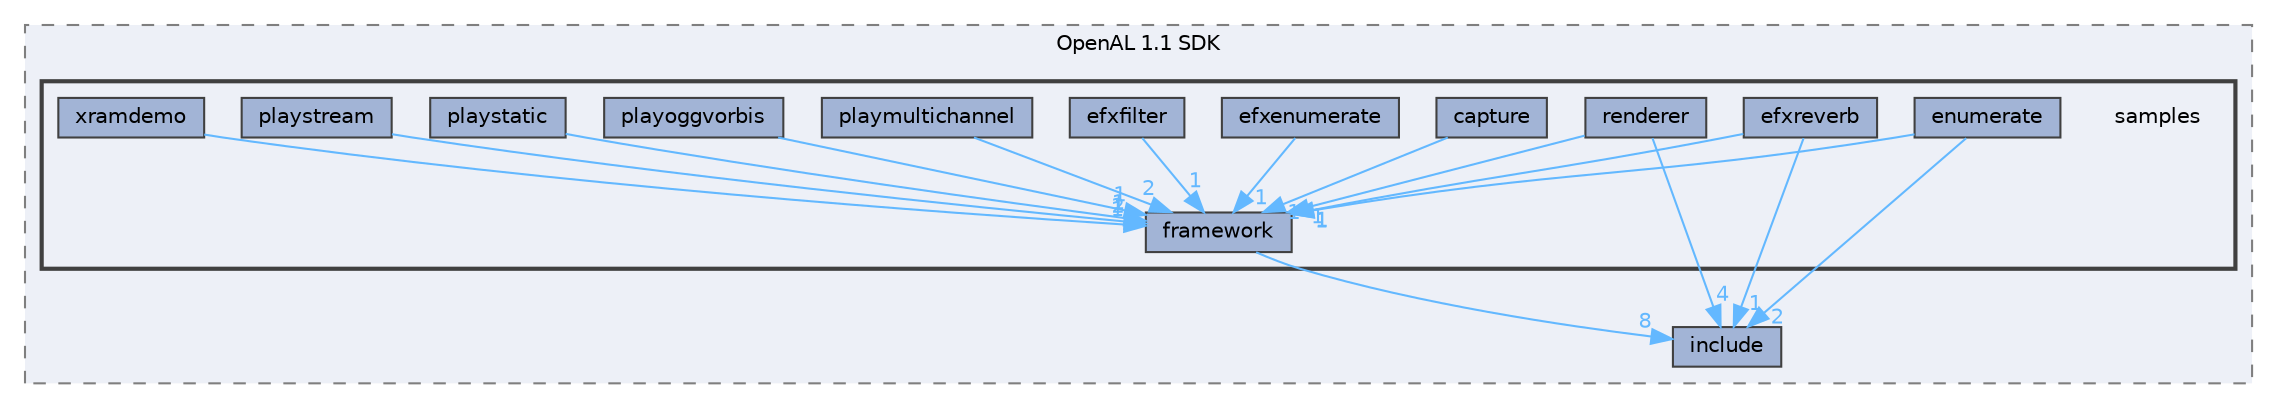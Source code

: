 digraph "techstorm/lib/OpenAL 1.1 SDK/samples"
{
 // LATEX_PDF_SIZE
  bgcolor="transparent";
  edge [fontname=Helvetica,fontsize=10,labelfontname=Helvetica,labelfontsize=10];
  node [fontname=Helvetica,fontsize=10,shape=box,height=0.2,width=0.4];
  compound=true
  subgraph clusterdir_20a7e4fcfdd24ad274082bf6b61f6ad6 {
    graph [ bgcolor="#edf0f7", pencolor="grey50", label="OpenAL 1.1 SDK", fontname=Helvetica,fontsize=10 style="filled,dashed", URL="dir_20a7e4fcfdd24ad274082bf6b61f6ad6.html",tooltip=""]
  dir_bb3fdf068fd371f79c65ca1b4625b0e3 [label="include", fillcolor="#a2b4d6", color="grey25", style="filled", URL="dir_bb3fdf068fd371f79c65ca1b4625b0e3.html",tooltip=""];
  subgraph clusterdir_ad8770f1af3a139d11f948b20e0c6a7b {
    graph [ bgcolor="#edf0f7", pencolor="grey25", label="", fontname=Helvetica,fontsize=10 style="filled,bold", URL="dir_ad8770f1af3a139d11f948b20e0c6a7b.html",tooltip=""]
    dir_ad8770f1af3a139d11f948b20e0c6a7b [shape=plaintext, label="samples"];
  dir_1827592f8e0ea7eb51d255918a14b3c6 [label="capture", fillcolor="#a2b4d6", color="grey25", style="filled", URL="dir_1827592f8e0ea7eb51d255918a14b3c6.html",tooltip=""];
  dir_39023b3611d08ba58d69d42d6cb3cea5 [label="efxenumerate", fillcolor="#a2b4d6", color="grey25", style="filled", URL="dir_39023b3611d08ba58d69d42d6cb3cea5.html",tooltip=""];
  dir_dd5cd1b9a01deb8a64ce6879743be35c [label="efxfilter", fillcolor="#a2b4d6", color="grey25", style="filled", URL="dir_dd5cd1b9a01deb8a64ce6879743be35c.html",tooltip=""];
  dir_87ce0e0d18aa6513118ed8343414f8b1 [label="efxreverb", fillcolor="#a2b4d6", color="grey25", style="filled", URL="dir_87ce0e0d18aa6513118ed8343414f8b1.html",tooltip=""];
  dir_453fd23327d02a337432eb3c6ce48e27 [label="enumerate", fillcolor="#a2b4d6", color="grey25", style="filled", URL="dir_453fd23327d02a337432eb3c6ce48e27.html",tooltip=""];
  dir_40209ef98ebf683660e5fb7987566489 [label="framework", fillcolor="#a2b4d6", color="grey25", style="filled", URL="dir_40209ef98ebf683660e5fb7987566489.html",tooltip=""];
  dir_77b792c120d3c424b2384e09b14328b9 [label="playmultichannel", fillcolor="#a2b4d6", color="grey25", style="filled", URL="dir_77b792c120d3c424b2384e09b14328b9.html",tooltip=""];
  dir_c2e5edceb0aabeb034cd8687caef9bcb [label="playoggvorbis", fillcolor="#a2b4d6", color="grey25", style="filled", URL="dir_c2e5edceb0aabeb034cd8687caef9bcb.html",tooltip=""];
  dir_bf2d0b743ca0356e7146f4e6b2c67cb0 [label="playstatic", fillcolor="#a2b4d6", color="grey25", style="filled", URL="dir_bf2d0b743ca0356e7146f4e6b2c67cb0.html",tooltip=""];
  dir_b21aa76ce9dae20d45ea67e7a7aff38e [label="playstream", fillcolor="#a2b4d6", color="grey25", style="filled", URL="dir_b21aa76ce9dae20d45ea67e7a7aff38e.html",tooltip=""];
  dir_a142a21c978bc557357e081cf6b07052 [label="renderer", fillcolor="#a2b4d6", color="grey25", style="filled", URL="dir_a142a21c978bc557357e081cf6b07052.html",tooltip=""];
  dir_48002e89b6ea6e7a7a24c01530bbd288 [label="xramdemo", fillcolor="#a2b4d6", color="grey25", style="filled", URL="dir_48002e89b6ea6e7a7a24c01530bbd288.html",tooltip=""];
  }
  }
  dir_1827592f8e0ea7eb51d255918a14b3c6->dir_40209ef98ebf683660e5fb7987566489 [headlabel="1", labeldistance=1.5 headhref="dir_000008_000052.html" href="dir_000008_000052.html" color="steelblue1" fontcolor="steelblue1"];
  dir_39023b3611d08ba58d69d42d6cb3cea5->dir_40209ef98ebf683660e5fb7987566489 [headlabel="1", labeldistance=1.5 headhref="dir_000033_000052.html" href="dir_000033_000052.html" color="steelblue1" fontcolor="steelblue1"];
  dir_dd5cd1b9a01deb8a64ce6879743be35c->dir_40209ef98ebf683660e5fb7987566489 [headlabel="1", labeldistance=1.5 headhref="dir_000034_000052.html" href="dir_000034_000052.html" color="steelblue1" fontcolor="steelblue1"];
  dir_87ce0e0d18aa6513118ed8343414f8b1->dir_40209ef98ebf683660e5fb7987566489 [headlabel="1", labeldistance=1.5 headhref="dir_000035_000052.html" href="dir_000035_000052.html" color="steelblue1" fontcolor="steelblue1"];
  dir_87ce0e0d18aa6513118ed8343414f8b1->dir_bb3fdf068fd371f79c65ca1b4625b0e3 [headlabel="1", labeldistance=1.5 headhref="dir_000035_000059.html" href="dir_000035_000059.html" color="steelblue1" fontcolor="steelblue1"];
  dir_453fd23327d02a337432eb3c6ce48e27->dir_bb3fdf068fd371f79c65ca1b4625b0e3 [headlabel="2", labeldistance=1.5 headhref="dir_000040_000059.html" href="dir_000040_000059.html" color="steelblue1" fontcolor="steelblue1"];
  dir_453fd23327d02a337432eb3c6ce48e27->dir_40209ef98ebf683660e5fb7987566489 [headlabel="1", labeldistance=1.5 headhref="dir_000040_000052.html" href="dir_000040_000052.html" color="steelblue1" fontcolor="steelblue1"];
  dir_40209ef98ebf683660e5fb7987566489->dir_bb3fdf068fd371f79c65ca1b4625b0e3 [headlabel="8", labeldistance=1.5 headhref="dir_000052_000059.html" href="dir_000052_000059.html" color="steelblue1" fontcolor="steelblue1"];
  dir_77b792c120d3c424b2384e09b14328b9->dir_40209ef98ebf683660e5fb7987566489 [headlabel="2", labeldistance=1.5 headhref="dir_000089_000052.html" href="dir_000089_000052.html" color="steelblue1" fontcolor="steelblue1"];
  dir_c2e5edceb0aabeb034cd8687caef9bcb->dir_40209ef98ebf683660e5fb7987566489 [headlabel="1", labeldistance=1.5 headhref="dir_000090_000052.html" href="dir_000090_000052.html" color="steelblue1" fontcolor="steelblue1"];
  dir_bf2d0b743ca0356e7146f4e6b2c67cb0->dir_40209ef98ebf683660e5fb7987566489 [headlabel="1", labeldistance=1.5 headhref="dir_000091_000052.html" href="dir_000091_000052.html" color="steelblue1" fontcolor="steelblue1"];
  dir_b21aa76ce9dae20d45ea67e7a7aff38e->dir_40209ef98ebf683660e5fb7987566489 [headlabel="2", labeldistance=1.5 headhref="dir_000092_000052.html" href="dir_000092_000052.html" color="steelblue1" fontcolor="steelblue1"];
  dir_a142a21c978bc557357e081cf6b07052->dir_bb3fdf068fd371f79c65ca1b4625b0e3 [headlabel="4", labeldistance=1.5 headhref="dir_000099_000059.html" href="dir_000099_000059.html" color="steelblue1" fontcolor="steelblue1"];
  dir_a142a21c978bc557357e081cf6b07052->dir_40209ef98ebf683660e5fb7987566489 [headlabel="1", labeldistance=1.5 headhref="dir_000099_000052.html" href="dir_000099_000052.html" color="steelblue1" fontcolor="steelblue1"];
  dir_48002e89b6ea6e7a7a24c01530bbd288->dir_40209ef98ebf683660e5fb7987566489 [headlabel="1", labeldistance=1.5 headhref="dir_000148_000052.html" href="dir_000148_000052.html" color="steelblue1" fontcolor="steelblue1"];
}
